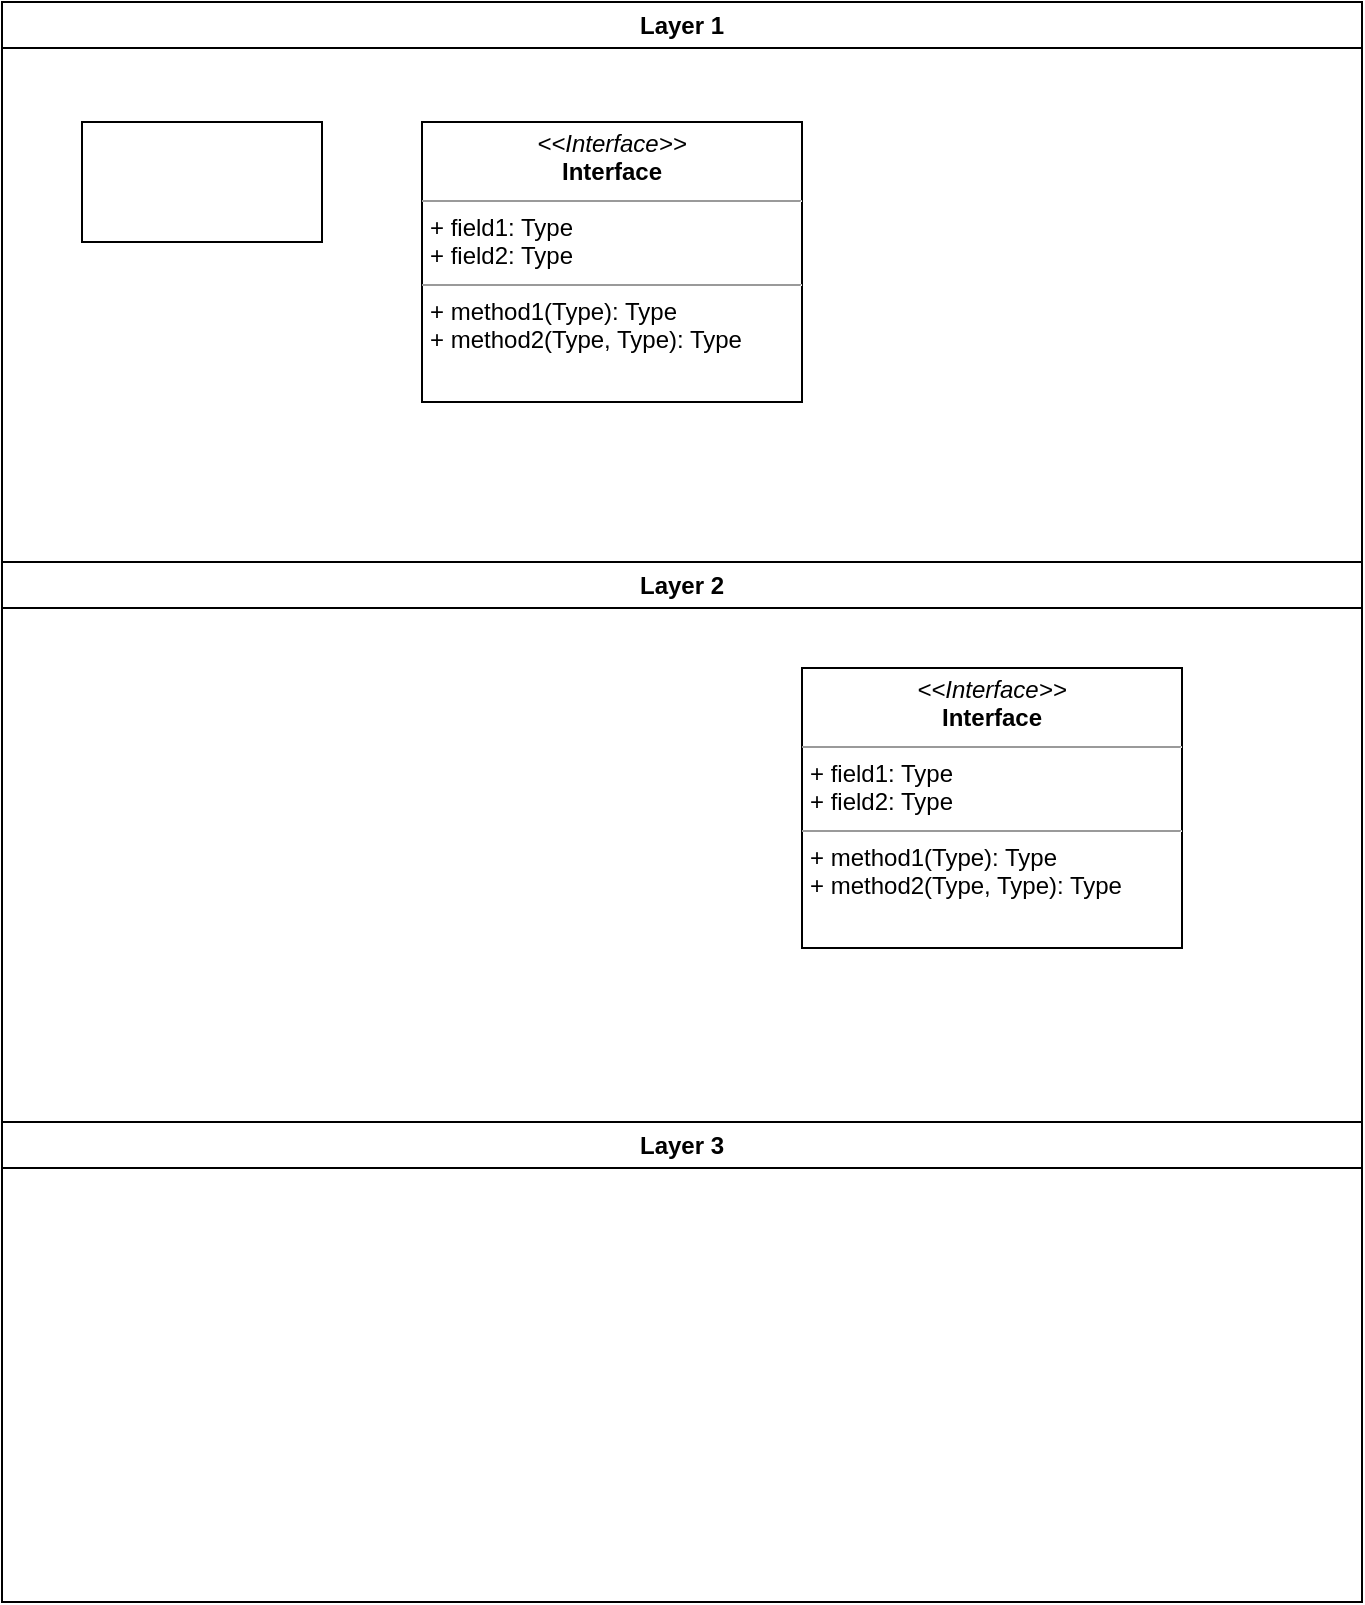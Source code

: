 <mxfile version="19.0.3" type="device"><diagram name="Page-1" id="e7e014a7-5840-1c2e-5031-d8a46d1fe8dd"><mxGraphModel dx="1662" dy="865" grid="1" gridSize="10" guides="1" tooltips="1" connect="1" arrows="1" fold="1" page="1" pageScale="1" pageWidth="1169" pageHeight="826" background="none" math="0" shadow="0"><root><mxCell id="0"/><mxCell id="1" parent="0"/><mxCell id="2" value="Layer 1" style="swimlane;whiteSpace=wrap" parent="1" vertex="1"><mxGeometry x="160" y="80" width="680" height="280" as="geometry"/></mxCell><mxCell id="qTiq-DEts-nVBiHdurdP-41" value="" style="rounded=0;whiteSpace=wrap;html=1;" vertex="1" parent="2"><mxGeometry x="40" y="60" width="120" height="60" as="geometry"/></mxCell><mxCell id="qTiq-DEts-nVBiHdurdP-44" value="&lt;p style=&quot;margin:0px;margin-top:4px;text-align:center;&quot;&gt;&lt;i&gt;&amp;lt;&amp;lt;Interface&amp;gt;&amp;gt;&lt;/i&gt;&lt;br/&gt;&lt;b&gt;Interface&lt;/b&gt;&lt;/p&gt;&lt;hr size=&quot;1&quot;/&gt;&lt;p style=&quot;margin:0px;margin-left:4px;&quot;&gt;+ field1: Type&lt;br/&gt;+ field2: Type&lt;/p&gt;&lt;hr size=&quot;1&quot;/&gt;&lt;p style=&quot;margin:0px;margin-left:4px;&quot;&gt;+ method1(Type): Type&lt;br/&gt;+ method2(Type, Type): Type&lt;/p&gt;" style="verticalAlign=top;align=left;overflow=fill;fontSize=12;fontFamily=Helvetica;html=1;" vertex="1" parent="2"><mxGeometry x="210" y="60" width="190" height="140" as="geometry"/></mxCell><mxCell id="3" value="Layer 2" style="swimlane;whiteSpace=wrap" parent="1" vertex="1"><mxGeometry x="160" y="360" width="680" height="520" as="geometry"/></mxCell><mxCell id="4" value="Layer 3" style="swimlane;whiteSpace=wrap" parent="3" vertex="1"><mxGeometry y="280" width="680" height="240" as="geometry"/></mxCell><mxCell id="qTiq-DEts-nVBiHdurdP-48" value="&lt;p style=&quot;margin:0px;margin-top:4px;text-align:center;&quot;&gt;&lt;i&gt;&amp;lt;&amp;lt;Interface&amp;gt;&amp;gt;&lt;/i&gt;&lt;br/&gt;&lt;b&gt;Interface&lt;/b&gt;&lt;/p&gt;&lt;hr size=&quot;1&quot;/&gt;&lt;p style=&quot;margin:0px;margin-left:4px;&quot;&gt;+ field1: Type&lt;br/&gt;+ field2: Type&lt;/p&gt;&lt;hr size=&quot;1&quot;/&gt;&lt;p style=&quot;margin:0px;margin-left:4px;&quot;&gt;+ method1(Type): Type&lt;br/&gt;+ method2(Type, Type): Type&lt;/p&gt;" style="verticalAlign=top;align=left;overflow=fill;fontSize=12;fontFamily=Helvetica;html=1;" vertex="1" parent="3"><mxGeometry x="400" y="53" width="190" height="140" as="geometry"/></mxCell></root></mxGraphModel></diagram></mxfile>